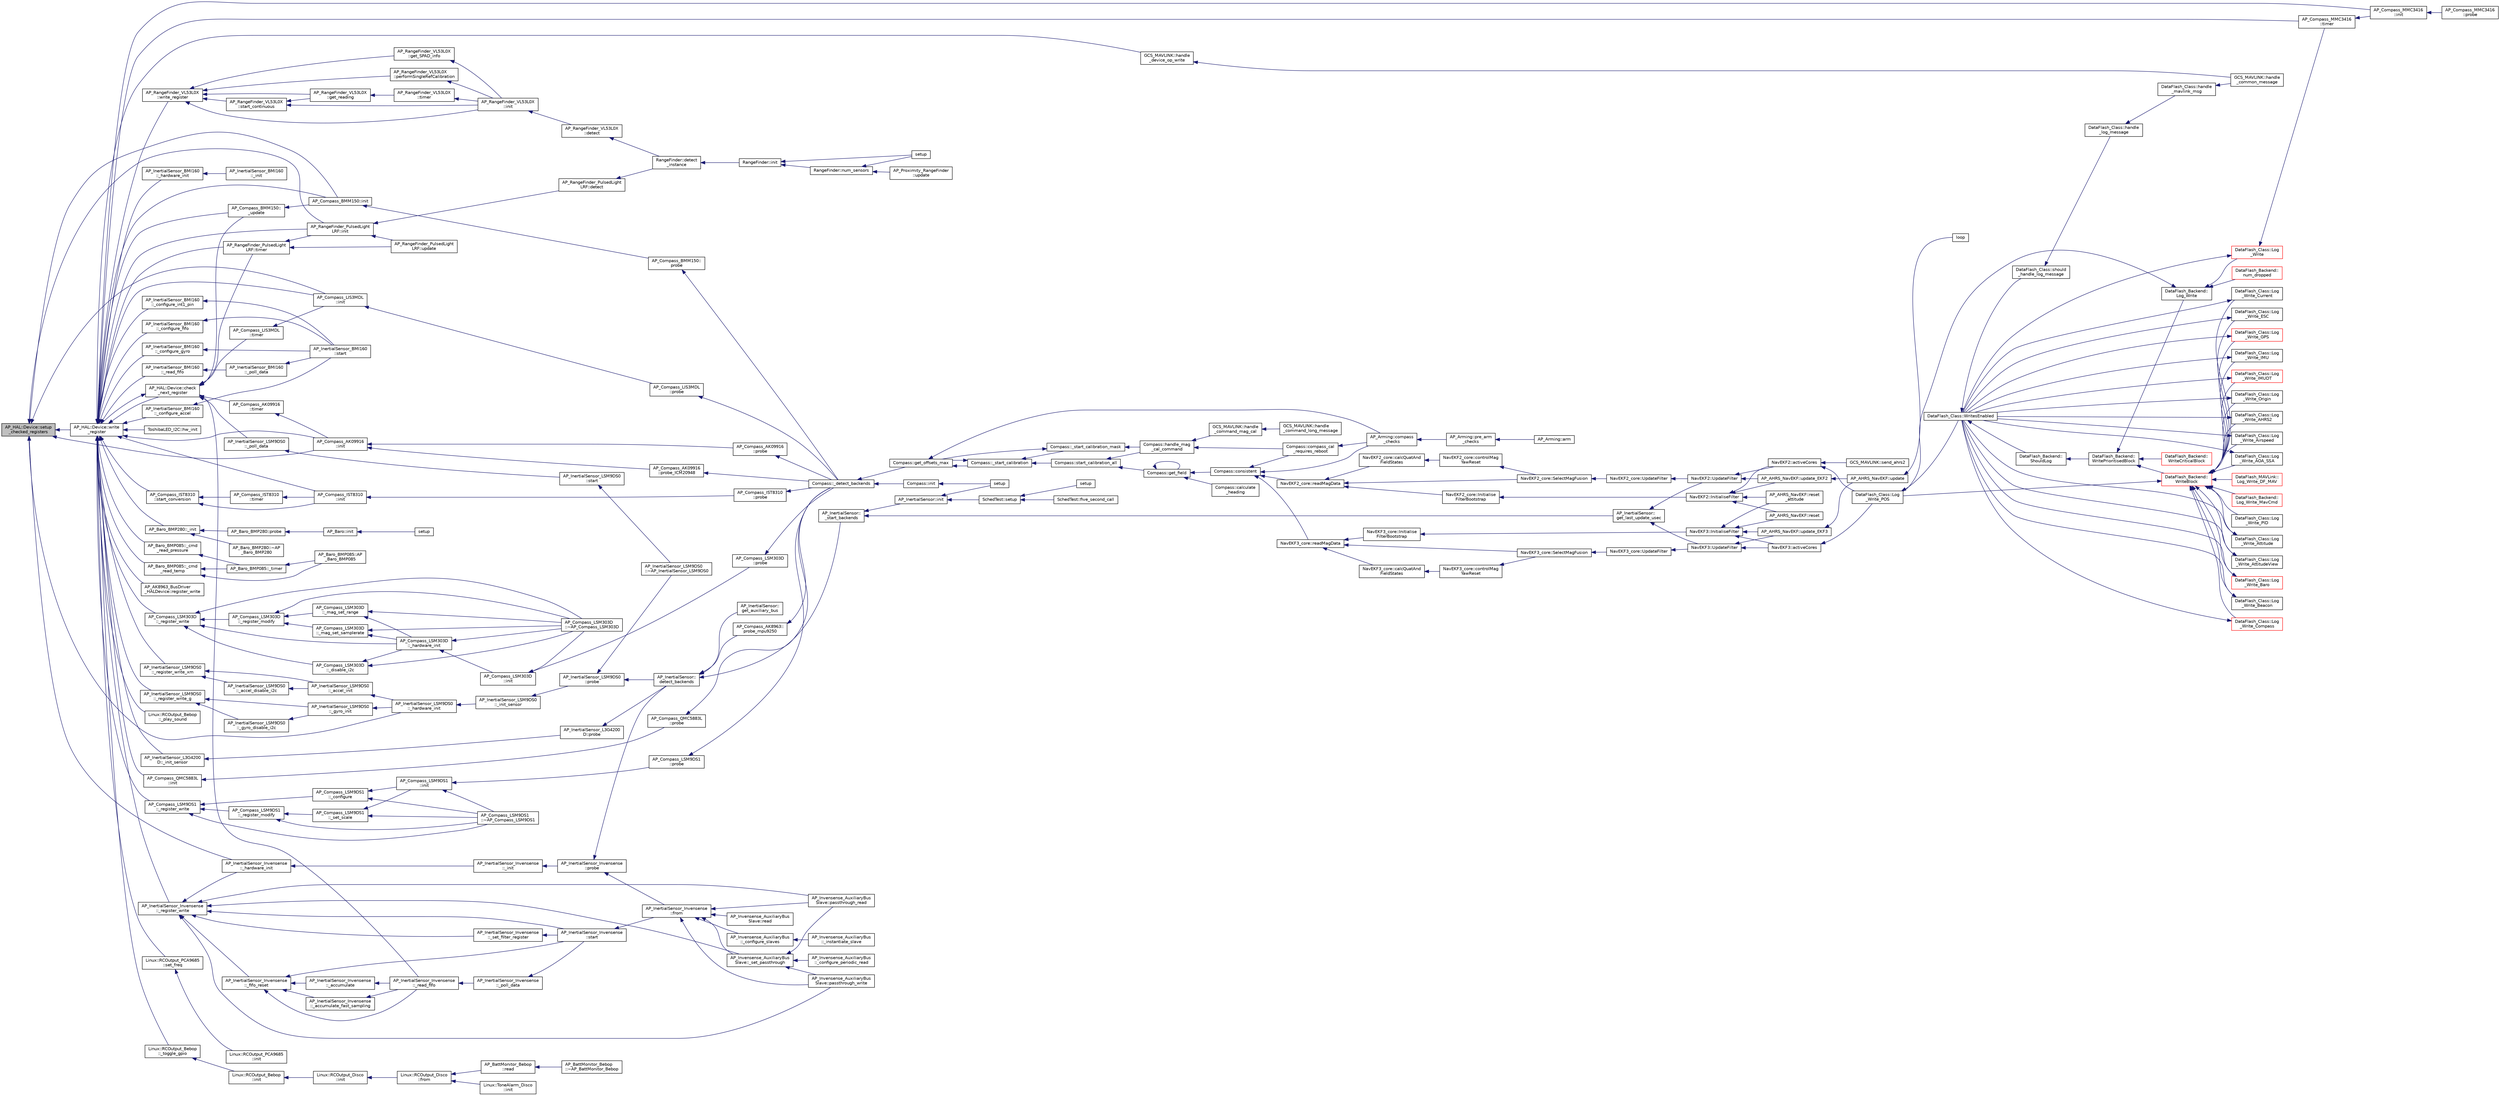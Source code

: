 digraph "AP_HAL::Device::setup_checked_registers"
{
 // INTERACTIVE_SVG=YES
  edge [fontname="Helvetica",fontsize="10",labelfontname="Helvetica",labelfontsize="10"];
  node [fontname="Helvetica",fontsize="10",shape=record];
  rankdir="LR";
  Node1 [label="AP_HAL::Device::setup\l_checked_registers",height=0.2,width=0.4,color="black", fillcolor="grey75", style="filled", fontcolor="black"];
  Node1 -> Node2 [dir="back",color="midnightblue",fontsize="10",style="solid",fontname="Helvetica"];
  Node2 [label="AP_InertialSensor_LSM9DS0\l::_hardware_init",height=0.2,width=0.4,color="black", fillcolor="white", style="filled",URL="$classAP__InertialSensor__LSM9DS0.html#acb102d8d40344dc71c8332ddbb45cb73"];
  Node2 -> Node3 [dir="back",color="midnightblue",fontsize="10",style="solid",fontname="Helvetica"];
  Node3 [label="AP_InertialSensor_LSM9DS0\l::_init_sensor",height=0.2,width=0.4,color="black", fillcolor="white", style="filled",URL="$classAP__InertialSensor__LSM9DS0.html#a62227996a40da07a9733ace45b6b0c71"];
  Node3 -> Node4 [dir="back",color="midnightblue",fontsize="10",style="solid",fontname="Helvetica"];
  Node4 [label="AP_InertialSensor_LSM9DS0\l::probe",height=0.2,width=0.4,color="black", fillcolor="white", style="filled",URL="$classAP__InertialSensor__LSM9DS0.html#a6db12d4ebd2c0ad24a75a80aca711db2"];
  Node4 -> Node5 [dir="back",color="midnightblue",fontsize="10",style="solid",fontname="Helvetica"];
  Node5 [label="AP_InertialSensor::\ldetect_backends",height=0.2,width=0.4,color="black", fillcolor="white", style="filled",URL="$classAP__InertialSensor.html#a8967734e82a4f472c6d8ddd8db656804"];
  Node5 -> Node6 [dir="back",color="midnightblue",fontsize="10",style="solid",fontname="Helvetica"];
  Node6 [label="AP_InertialSensor::\l_start_backends",height=0.2,width=0.4,color="black", fillcolor="white", style="filled",URL="$classAP__InertialSensor.html#a9949b7e301b0d7a5f3e59385d2e8d97a"];
  Node6 -> Node7 [dir="back",color="midnightblue",fontsize="10",style="solid",fontname="Helvetica"];
  Node7 [label="AP_InertialSensor::\lget_last_update_usec",height=0.2,width=0.4,color="black", fillcolor="white", style="filled",URL="$classAP__InertialSensor.html#af507f66bb346acb0057a6ca4a3df7156"];
  Node7 -> Node8 [dir="back",color="midnightblue",fontsize="10",style="solid",fontname="Helvetica"];
  Node8 [label="NavEKF3::UpdateFilter",height=0.2,width=0.4,color="black", fillcolor="white", style="filled",URL="$classNavEKF3.html#a477020fcf29376e0c2205dbf79728104"];
  Node8 -> Node9 [dir="back",color="midnightblue",fontsize="10",style="solid",fontname="Helvetica"];
  Node9 [label="NavEKF3::activeCores",height=0.2,width=0.4,color="black", fillcolor="white", style="filled",URL="$classNavEKF3.html#a3e1f50ad977a17222fcd7a6851b0f2ec"];
  Node9 -> Node10 [dir="back",color="midnightblue",fontsize="10",style="solid",fontname="Helvetica"];
  Node10 [label="DataFlash_Class::Log\l_Write_POS",height=0.2,width=0.4,color="black", fillcolor="white", style="filled",URL="$classDataFlash__Class.html#a46e58faaa53c44516433f6bb7bde4163"];
  Node10 -> Node11 [dir="back",color="midnightblue",fontsize="10",style="solid",fontname="Helvetica"];
  Node11 [label="DataFlash_Class::WritesEnabled",height=0.2,width=0.4,color="black", fillcolor="white", style="filled",URL="$classDataFlash__Class.html#a680528ccef337901407a125439e1f397"];
  Node11 -> Node12 [dir="back",color="midnightblue",fontsize="10",style="solid",fontname="Helvetica"];
  Node12 [label="DataFlash_Class::should\l_handle_log_message",height=0.2,width=0.4,color="black", fillcolor="white", style="filled",URL="$classDataFlash__Class.html#a1f5e7a1ba369422c7df05cd384019b0e"];
  Node12 -> Node13 [dir="back",color="midnightblue",fontsize="10",style="solid",fontname="Helvetica"];
  Node13 [label="DataFlash_Class::handle\l_log_message",height=0.2,width=0.4,color="black", fillcolor="white", style="filled",URL="$classDataFlash__Class.html#a54a0f06df82820b62ec798a212821d25"];
  Node13 -> Node14 [dir="back",color="midnightblue",fontsize="10",style="solid",fontname="Helvetica"];
  Node14 [label="DataFlash_Class::handle\l_mavlink_msg",height=0.2,width=0.4,color="black", fillcolor="white", style="filled",URL="$classDataFlash__Class.html#a06ce95acf59edd4dd3b8aa7246913e7a"];
  Node14 -> Node15 [dir="back",color="midnightblue",fontsize="10",style="solid",fontname="Helvetica"];
  Node15 [label="GCS_MAVLINK::handle\l_common_message",height=0.2,width=0.4,color="black", fillcolor="white", style="filled",URL="$structGCS__MAVLINK.html#a13da94a2548ade6552a5250eb3251e89"];
  Node11 -> Node16 [dir="back",color="midnightblue",fontsize="10",style="solid",fontname="Helvetica"];
  Node16 [label="DataFlash_Backend::\lShouldLog",height=0.2,width=0.4,color="black", fillcolor="white", style="filled",URL="$classDataFlash__Backend.html#ae29c274eff677e46bb9e404656194789"];
  Node16 -> Node17 [dir="back",color="midnightblue",fontsize="10",style="solid",fontname="Helvetica"];
  Node17 [label="DataFlash_Backend::\lWritePrioritisedBlock",height=0.2,width=0.4,color="black", fillcolor="white", style="filled",URL="$classDataFlash__Backend.html#a70bd07e118265442caab0d742cb06abc"];
  Node17 -> Node18 [dir="back",color="midnightblue",fontsize="10",style="solid",fontname="Helvetica"];
  Node18 [label="DataFlash_Backend::\lLog_Write",height=0.2,width=0.4,color="black", fillcolor="white", style="filled",URL="$classDataFlash__Backend.html#a701111d46c96bfab23971267f325ddd3"];
  Node18 -> Node19 [dir="back",color="midnightblue",fontsize="10",style="solid",fontname="Helvetica"];
  Node19 [label="DataFlash_Class::Log\l_Write",height=0.2,width=0.4,color="red", fillcolor="white", style="filled",URL="$classDataFlash__Class.html#a379c836ed19feeac263fcd994b60226b"];
  Node19 -> Node20 [dir="back",color="midnightblue",fontsize="10",style="solid",fontname="Helvetica"];
  Node20 [label="AP_Compass_MMC3416\l::timer",height=0.2,width=0.4,color="black", fillcolor="white", style="filled",URL="$classAP__Compass__MMC3416.html#a8b5b61173af45f3892c51bbeda783190"];
  Node20 -> Node21 [dir="back",color="midnightblue",fontsize="10",style="solid",fontname="Helvetica"];
  Node21 [label="AP_Compass_MMC3416\l::init",height=0.2,width=0.4,color="black", fillcolor="white", style="filled",URL="$classAP__Compass__MMC3416.html#af9749d12b13a50641e4c2b7b8b702ac2"];
  Node21 -> Node22 [dir="back",color="midnightblue",fontsize="10",style="solid",fontname="Helvetica"];
  Node22 [label="AP_Compass_MMC3416\l::probe",height=0.2,width=0.4,color="black", fillcolor="white", style="filled",URL="$classAP__Compass__MMC3416.html#a45317bd66ff02b0b69e17221ff572261"];
  Node19 -> Node11 [dir="back",color="midnightblue",fontsize="10",style="solid",fontname="Helvetica"];
  Node18 -> Node10 [dir="back",color="midnightblue",fontsize="10",style="solid",fontname="Helvetica"];
  Node18 -> Node23 [dir="back",color="midnightblue",fontsize="10",style="solid",fontname="Helvetica"];
  Node23 [label="DataFlash_Backend::\lnum_dropped",height=0.2,width=0.4,color="red", fillcolor="white", style="filled",URL="$classDataFlash__Backend.html#a944c1f573e2cd12e7ff491d48898d446"];
  Node17 -> Node24 [dir="back",color="midnightblue",fontsize="10",style="solid",fontname="Helvetica"];
  Node24 [label="DataFlash_Backend::\lWriteBlock",height=0.2,width=0.4,color="red", fillcolor="white", style="filled",URL="$classDataFlash__Backend.html#aed94b3ad1fd7333ddd7c2e20c3433d52"];
  Node24 -> Node25 [dir="back",color="midnightblue",fontsize="10",style="solid",fontname="Helvetica"];
  Node25 [label="DataFlash_Class::Log\l_Write_AHRS2",height=0.2,width=0.4,color="black", fillcolor="white", style="filled",URL="$classDataFlash__Class.html#ad81bca014959c6b0a6714ea0d83c409f"];
  Node25 -> Node11 [dir="back",color="midnightblue",fontsize="10",style="solid",fontname="Helvetica"];
  Node24 -> Node26 [dir="back",color="midnightblue",fontsize="10",style="solid",fontname="Helvetica"];
  Node26 [label="DataFlash_Class::Log\l_Write_Airspeed",height=0.2,width=0.4,color="black", fillcolor="white", style="filled",URL="$classDataFlash__Class.html#a6a38481f36ae833e7093c41a0e72be31"];
  Node26 -> Node11 [dir="back",color="midnightblue",fontsize="10",style="solid",fontname="Helvetica"];
  Node24 -> Node27 [dir="back",color="midnightblue",fontsize="10",style="solid",fontname="Helvetica"];
  Node27 [label="DataFlash_Class::Log\l_Write_AOA_SSA",height=0.2,width=0.4,color="black", fillcolor="white", style="filled",URL="$classDataFlash__Class.html#a07c6e6dc1aeb58b8f3255a63e0d5a430"];
  Node27 -> Node11 [dir="back",color="midnightblue",fontsize="10",style="solid",fontname="Helvetica"];
  Node24 -> Node28 [dir="back",color="midnightblue",fontsize="10",style="solid",fontname="Helvetica"];
  Node28 [label="DataFlash_Class::Log\l_Write_Attitude",height=0.2,width=0.4,color="black", fillcolor="white", style="filled",URL="$classDataFlash__Class.html#a100c0458780b38dd0ccc4a7381827b3c"];
  Node28 -> Node11 [dir="back",color="midnightblue",fontsize="10",style="solid",fontname="Helvetica"];
  Node24 -> Node29 [dir="back",color="midnightblue",fontsize="10",style="solid",fontname="Helvetica"];
  Node29 [label="DataFlash_Class::Log\l_Write_AttitudeView",height=0.2,width=0.4,color="black", fillcolor="white", style="filled",URL="$classDataFlash__Class.html#abf48a5cb3c39a255385d3853beb1b5d7"];
  Node29 -> Node11 [dir="back",color="midnightblue",fontsize="10",style="solid",fontname="Helvetica"];
  Node24 -> Node30 [dir="back",color="midnightblue",fontsize="10",style="solid",fontname="Helvetica"];
  Node30 [label="DataFlash_Class::Log\l_Write_Baro",height=0.2,width=0.4,color="red", fillcolor="white", style="filled",URL="$classDataFlash__Class.html#a4a12c2f2025e0a63d6ec85602857d0cb"];
  Node30 -> Node11 [dir="back",color="midnightblue",fontsize="10",style="solid",fontname="Helvetica"];
  Node24 -> Node31 [dir="back",color="midnightblue",fontsize="10",style="solid",fontname="Helvetica"];
  Node31 [label="DataFlash_Class::Log\l_Write_Beacon",height=0.2,width=0.4,color="black", fillcolor="white", style="filled",URL="$classDataFlash__Class.html#abe412cc7c41a691691c24ec560586c45"];
  Node31 -> Node11 [dir="back",color="midnightblue",fontsize="10",style="solid",fontname="Helvetica"];
  Node24 -> Node32 [dir="back",color="midnightblue",fontsize="10",style="solid",fontname="Helvetica"];
  Node32 [label="DataFlash_Class::Log\l_Write_Compass",height=0.2,width=0.4,color="red", fillcolor="white", style="filled",URL="$classDataFlash__Class.html#a5189adf1c5da47c2149ca1d7baa745d8"];
  Node32 -> Node11 [dir="back",color="midnightblue",fontsize="10",style="solid",fontname="Helvetica"];
  Node24 -> Node33 [dir="back",color="midnightblue",fontsize="10",style="solid",fontname="Helvetica"];
  Node33 [label="DataFlash_Class::Log\l_Write_Current",height=0.2,width=0.4,color="black", fillcolor="white", style="filled",URL="$classDataFlash__Class.html#a6bc40fe7e7fd0b068700d5b89d85a920"];
  Node33 -> Node11 [dir="back",color="midnightblue",fontsize="10",style="solid",fontname="Helvetica"];
  Node24 -> Node34 [dir="back",color="midnightblue",fontsize="10",style="solid",fontname="Helvetica"];
  Node34 [label="DataFlash_MAVLink::\lLog_Write_DF_MAV",height=0.2,width=0.4,color="red", fillcolor="white", style="filled",URL="$classDataFlash__MAVLink.html#a4e95e48809d7011702476e879415d96c"];
  Node24 -> Node35 [dir="back",color="midnightblue",fontsize="10",style="solid",fontname="Helvetica"];
  Node35 [label="DataFlash_Class::Log\l_Write_ESC",height=0.2,width=0.4,color="black", fillcolor="white", style="filled",URL="$classDataFlash__Class.html#a90a22bd1a0d9fff2bde1efdf0d0c9575"];
  Node35 -> Node11 [dir="back",color="midnightblue",fontsize="10",style="solid",fontname="Helvetica"];
  Node24 -> Node36 [dir="back",color="midnightblue",fontsize="10",style="solid",fontname="Helvetica"];
  Node36 [label="DataFlash_Class::Log\l_Write_GPS",height=0.2,width=0.4,color="red", fillcolor="white", style="filled",URL="$classDataFlash__Class.html#a8a9087dec83092f0ea67b6741ff9f32e"];
  Node36 -> Node11 [dir="back",color="midnightblue",fontsize="10",style="solid",fontname="Helvetica"];
  Node24 -> Node37 [dir="back",color="midnightblue",fontsize="10",style="solid",fontname="Helvetica"];
  Node37 [label="DataFlash_Class::Log\l_Write_IMU",height=0.2,width=0.4,color="black", fillcolor="white", style="filled",URL="$classDataFlash__Class.html#a805d766e5347af5349e0979a2a07e452"];
  Node37 -> Node11 [dir="back",color="midnightblue",fontsize="10",style="solid",fontname="Helvetica"];
  Node24 -> Node38 [dir="back",color="midnightblue",fontsize="10",style="solid",fontname="Helvetica"];
  Node38 [label="DataFlash_Class::Log\l_Write_IMUDT",height=0.2,width=0.4,color="red", fillcolor="white", style="filled",URL="$classDataFlash__Class.html#a5835f10f0f4c71618a3793d582b3a52a"];
  Node38 -> Node11 [dir="back",color="midnightblue",fontsize="10",style="solid",fontname="Helvetica"];
  Node24 -> Node39 [dir="back",color="midnightblue",fontsize="10",style="solid",fontname="Helvetica"];
  Node39 [label="DataFlash_Backend::\lLog_Write_MavCmd",height=0.2,width=0.4,color="red", fillcolor="white", style="filled",URL="$classDataFlash__Backend.html#af0dcded34eb71f36ee8f910424be2061"];
  Node24 -> Node40 [dir="back",color="midnightblue",fontsize="10",style="solid",fontname="Helvetica"];
  Node40 [label="DataFlash_Class::Log\l_Write_Origin",height=0.2,width=0.4,color="black", fillcolor="white", style="filled",URL="$classDataFlash__Class.html#a7c9ea84e9cbfd62bac7f1fac7cafa562"];
  Node40 -> Node11 [dir="back",color="midnightblue",fontsize="10",style="solid",fontname="Helvetica"];
  Node24 -> Node41 [dir="back",color="midnightblue",fontsize="10",style="solid",fontname="Helvetica"];
  Node41 [label="DataFlash_Class::Log\l_Write_PID",height=0.2,width=0.4,color="black", fillcolor="white", style="filled",URL="$classDataFlash__Class.html#a92d70f9aa906b4a2ad56f88cf04630ce"];
  Node24 -> Node10 [dir="back",color="midnightblue",fontsize="10",style="solid",fontname="Helvetica"];
  Node17 -> Node42 [dir="back",color="midnightblue",fontsize="10",style="solid",fontname="Helvetica"];
  Node42 [label="DataFlash_Backend::\lWriteCriticalBlock",height=0.2,width=0.4,color="red", fillcolor="white", style="filled",URL="$classDataFlash__Backend.html#a5be0a9e566b2b525659756204c3353b7"];
  Node8 -> Node43 [dir="back",color="midnightblue",fontsize="10",style="solid",fontname="Helvetica"];
  Node43 [label="AP_AHRS_NavEKF::update_EKF3",height=0.2,width=0.4,color="black", fillcolor="white", style="filled",URL="$classAP__AHRS__NavEKF.html#a324160404f12959e955554f5aed26459"];
  Node43 -> Node44 [dir="back",color="midnightblue",fontsize="10",style="solid",fontname="Helvetica"];
  Node44 [label="AP_AHRS_NavEKF::update",height=0.2,width=0.4,color="black", fillcolor="white", style="filled",URL="$classAP__AHRS__NavEKF.html#ac8111979c5dc37a55b2c50818534ea52"];
  Node44 -> Node45 [dir="back",color="midnightblue",fontsize="10",style="solid",fontname="Helvetica"];
  Node45 [label="loop",height=0.2,width=0.4,color="black", fillcolor="white", style="filled",URL="$AHRS__Test_8cpp.html#afe461d27b9c48d5921c00d521181f12f"];
  Node7 -> Node46 [dir="back",color="midnightblue",fontsize="10",style="solid",fontname="Helvetica"];
  Node46 [label="NavEKF2::UpdateFilter",height=0.2,width=0.4,color="black", fillcolor="white", style="filled",URL="$classNavEKF2.html#a72815b1bbd9d7ceb0ff7ae52d14516df"];
  Node46 -> Node47 [dir="back",color="midnightblue",fontsize="10",style="solid",fontname="Helvetica"];
  Node47 [label="NavEKF2::activeCores",height=0.2,width=0.4,color="black", fillcolor="white", style="filled",URL="$classNavEKF2.html#ab18af2714c15fcf190493c01e2a28c73"];
  Node47 -> Node10 [dir="back",color="midnightblue",fontsize="10",style="solid",fontname="Helvetica"];
  Node47 -> Node48 [dir="back",color="midnightblue",fontsize="10",style="solid",fontname="Helvetica"];
  Node48 [label="GCS_MAVLINK::send_ahrs2",height=0.2,width=0.4,color="black", fillcolor="white", style="filled",URL="$structGCS__MAVLINK.html#a558ba3447048b78cb9dde460053e2741"];
  Node46 -> Node49 [dir="back",color="midnightblue",fontsize="10",style="solid",fontname="Helvetica"];
  Node49 [label="AP_AHRS_NavEKF::update_EKF2",height=0.2,width=0.4,color="black", fillcolor="white", style="filled",URL="$classAP__AHRS__NavEKF.html#a0187c6d3d4348b002a204c05d3e94b07"];
  Node49 -> Node44 [dir="back",color="midnightblue",fontsize="10",style="solid",fontname="Helvetica"];
  Node6 -> Node50 [dir="back",color="midnightblue",fontsize="10",style="solid",fontname="Helvetica"];
  Node50 [label="AP_InertialSensor::init",height=0.2,width=0.4,color="black", fillcolor="white", style="filled",URL="$classAP__InertialSensor.html#a741065b13832b5e4c90bbae17519c0ad"];
  Node50 -> Node51 [dir="back",color="midnightblue",fontsize="10",style="solid",fontname="Helvetica"];
  Node51 [label="setup",height=0.2,width=0.4,color="black", fillcolor="white", style="filled",URL="$AHRS__Test_8cpp.html#a4fc01d736fe50cf5b977f755b675f11d"];
  Node50 -> Node52 [dir="back",color="midnightblue",fontsize="10",style="solid",fontname="Helvetica"];
  Node52 [label="SchedTest::setup",height=0.2,width=0.4,color="black", fillcolor="white", style="filled",URL="$classSchedTest.html#ae9afb73f76391e34d47286a516fe5292"];
  Node52 -> Node53 [dir="back",color="midnightblue",fontsize="10",style="solid",fontname="Helvetica"];
  Node53 [label="SchedTest::five_second_call",height=0.2,width=0.4,color="black", fillcolor="white", style="filled",URL="$classSchedTest.html#ab41681c4e9b1eda12cc3f85ed89e82cf"];
  Node52 -> Node54 [dir="back",color="midnightblue",fontsize="10",style="solid",fontname="Helvetica"];
  Node54 [label="setup",height=0.2,width=0.4,color="black", fillcolor="white", style="filled",URL="$Scheduler__test_8cpp.html#a7dfd9b79bc5a37d7df40207afbc5431f"];
  Node5 -> Node55 [dir="back",color="midnightblue",fontsize="10",style="solid",fontname="Helvetica"];
  Node55 [label="AP_InertialSensor::\lget_auxiliary_bus",height=0.2,width=0.4,color="black", fillcolor="white", style="filled",URL="$classAP__InertialSensor.html#ad649def5689aecaebca16cf910d77fd8"];
  Node5 -> Node56 [dir="back",color="midnightblue",fontsize="10",style="solid",fontname="Helvetica"];
  Node56 [label="AP_Compass_AK8963::\lprobe_mpu9250",height=0.2,width=0.4,color="black", fillcolor="white", style="filled",URL="$classAP__Compass__AK8963.html#ade5c3fa84cb0026597de2641ea373274"];
  Node56 -> Node57 [dir="back",color="midnightblue",fontsize="10",style="solid",fontname="Helvetica"];
  Node57 [label="Compass::_detect_backends",height=0.2,width=0.4,color="black", fillcolor="white", style="filled",URL="$classCompass.html#a1c48170d8c8966b22fb150b1634443ec"];
  Node57 -> Node58 [dir="back",color="midnightblue",fontsize="10",style="solid",fontname="Helvetica"];
  Node58 [label="Compass::get_offsets_max",height=0.2,width=0.4,color="black", fillcolor="white", style="filled",URL="$classCompass.html#aff3220e1a557a75480e4c2dbbde72973"];
  Node58 -> Node59 [dir="back",color="midnightblue",fontsize="10",style="solid",fontname="Helvetica"];
  Node59 [label="Compass::_start_calibration",height=0.2,width=0.4,color="black", fillcolor="white", style="filled",URL="$classCompass.html#a702eb9d33ff1f5ada05b67f9b2219f9a"];
  Node59 -> Node60 [dir="back",color="midnightblue",fontsize="10",style="solid",fontname="Helvetica"];
  Node60 [label="Compass::_start_calibration_mask",height=0.2,width=0.4,color="black", fillcolor="white", style="filled",URL="$classCompass.html#afdd4d0c78f52388a68dfc07deeec11a6"];
  Node60 -> Node58 [dir="back",color="midnightblue",fontsize="10",style="solid",fontname="Helvetica"];
  Node60 -> Node61 [dir="back",color="midnightblue",fontsize="10",style="solid",fontname="Helvetica"];
  Node61 [label="Compass::handle_mag\l_cal_command",height=0.2,width=0.4,color="black", fillcolor="white", style="filled",URL="$classCompass.html#ab4993a08b27d38ebb96276dc40c5f5fb"];
  Node61 -> Node62 [dir="back",color="midnightblue",fontsize="10",style="solid",fontname="Helvetica"];
  Node62 [label="Compass::compass_cal\l_requires_reboot",height=0.2,width=0.4,color="black", fillcolor="white", style="filled",URL="$classCompass.html#a71d8ad1cb96263dfe4c0f712f14fac97"];
  Node62 -> Node63 [dir="back",color="midnightblue",fontsize="10",style="solid",fontname="Helvetica"];
  Node63 [label="AP_Arming::compass\l_checks",height=0.2,width=0.4,color="black", fillcolor="white", style="filled",URL="$classAP__Arming.html#a24332b3f5e2e233914bce12e69ae9564"];
  Node63 -> Node64 [dir="back",color="midnightblue",fontsize="10",style="solid",fontname="Helvetica"];
  Node64 [label="AP_Arming::pre_arm\l_checks",height=0.2,width=0.4,color="black", fillcolor="white", style="filled",URL="$classAP__Arming.html#a73c03baf7f22b7124a2ac9e9286a850a"];
  Node64 -> Node65 [dir="back",color="midnightblue",fontsize="10",style="solid",fontname="Helvetica"];
  Node65 [label="AP_Arming::arm",height=0.2,width=0.4,color="black", fillcolor="white", style="filled",URL="$classAP__Arming.html#a47b859d9929a736df2f08a1cad03efcb"];
  Node61 -> Node66 [dir="back",color="midnightblue",fontsize="10",style="solid",fontname="Helvetica"];
  Node66 [label="GCS_MAVLINK::handle\l_command_mag_cal",height=0.2,width=0.4,color="black", fillcolor="white", style="filled",URL="$structGCS__MAVLINK.html#acc3f14c49157522bc5c00c3fe1c1b553"];
  Node66 -> Node67 [dir="back",color="midnightblue",fontsize="10",style="solid",fontname="Helvetica"];
  Node67 [label="GCS_MAVLINK::handle\l_command_long_message",height=0.2,width=0.4,color="black", fillcolor="white", style="filled",URL="$structGCS__MAVLINK.html#ada9816ba563e134b421cb5bcc7b21ed6"];
  Node59 -> Node58 [dir="back",color="midnightblue",fontsize="10",style="solid",fontname="Helvetica"];
  Node59 -> Node68 [dir="back",color="midnightblue",fontsize="10",style="solid",fontname="Helvetica"];
  Node68 [label="Compass::start_calibration_all",height=0.2,width=0.4,color="black", fillcolor="white", style="filled",URL="$classCompass.html#a785cd621a6ecd49077881299ff1edba7"];
  Node68 -> Node69 [dir="back",color="midnightblue",fontsize="10",style="solid",fontname="Helvetica"];
  Node69 [label="Compass::get_field",height=0.2,width=0.4,color="black", fillcolor="white", style="filled",URL="$classCompass.html#a22ce936207eeda5d3fa55237271cef3e"];
  Node69 -> Node70 [dir="back",color="midnightblue",fontsize="10",style="solid",fontname="Helvetica"];
  Node70 [label="Compass::calculate\l_heading",height=0.2,width=0.4,color="black", fillcolor="white", style="filled",URL="$classCompass.html#a518ff958770a39bc265f93d22e071212"];
  Node69 -> Node71 [dir="back",color="midnightblue",fontsize="10",style="solid",fontname="Helvetica"];
  Node71 [label="Compass::consistent",height=0.2,width=0.4,color="black", fillcolor="white", style="filled",URL="$classCompass.html#a59f46d32a935d4faecc4a28d262c4388"];
  Node71 -> Node62 [dir="back",color="midnightblue",fontsize="10",style="solid",fontname="Helvetica"];
  Node71 -> Node63 [dir="back",color="midnightblue",fontsize="10",style="solid",fontname="Helvetica"];
  Node71 -> Node72 [dir="back",color="midnightblue",fontsize="10",style="solid",fontname="Helvetica"];
  Node72 [label="NavEKF2_core::readMagData",height=0.2,width=0.4,color="black", fillcolor="white", style="filled",URL="$classNavEKF2__core.html#abf6ac301297f486d9690d97c7a19dad8"];
  Node72 -> Node73 [dir="back",color="midnightblue",fontsize="10",style="solid",fontname="Helvetica"];
  Node73 [label="NavEKF2_core::calcQuatAnd\lFieldStates",height=0.2,width=0.4,color="black", fillcolor="white", style="filled",URL="$classNavEKF2__core.html#af6d172634e15ba1643bf4c53c390f5e2"];
  Node73 -> Node74 [dir="back",color="midnightblue",fontsize="10",style="solid",fontname="Helvetica"];
  Node74 [label="NavEKF2_core::controlMag\lYawReset",height=0.2,width=0.4,color="black", fillcolor="white", style="filled",URL="$classNavEKF2__core.html#a3989e564224adfa26b0e32a5a03aca10"];
  Node74 -> Node75 [dir="back",color="midnightblue",fontsize="10",style="solid",fontname="Helvetica"];
  Node75 [label="NavEKF2_core::SelectMagFusion",height=0.2,width=0.4,color="black", fillcolor="white", style="filled",URL="$classNavEKF2__core.html#aa0f6cd840e93e0233f056c88ce45ef85"];
  Node75 -> Node76 [dir="back",color="midnightblue",fontsize="10",style="solid",fontname="Helvetica"];
  Node76 [label="NavEKF2_core::UpdateFilter",height=0.2,width=0.4,color="black", fillcolor="white", style="filled",URL="$classNavEKF2__core.html#a5f5c815cbd5ebba30d731f89f87726c3"];
  Node76 -> Node46 [dir="back",color="midnightblue",fontsize="10",style="solid",fontname="Helvetica"];
  Node72 -> Node77 [dir="back",color="midnightblue",fontsize="10",style="solid",fontname="Helvetica"];
  Node77 [label="NavEKF2_core::Initialise\lFilterBootstrap",height=0.2,width=0.4,color="black", fillcolor="white", style="filled",URL="$classNavEKF2__core.html#a4a06ae47c3edebdecd2b179a0567f00b"];
  Node77 -> Node78 [dir="back",color="midnightblue",fontsize="10",style="solid",fontname="Helvetica"];
  Node78 [label="NavEKF2::InitialiseFilter",height=0.2,width=0.4,color="black", fillcolor="white", style="filled",URL="$classNavEKF2.html#a9c447b8d84abf2dfc845ddbbbad46a2b"];
  Node78 -> Node47 [dir="back",color="midnightblue",fontsize="10",style="solid",fontname="Helvetica"];
  Node78 -> Node79 [dir="back",color="midnightblue",fontsize="10",style="solid",fontname="Helvetica"];
  Node79 [label="AP_AHRS_NavEKF::reset",height=0.2,width=0.4,color="black", fillcolor="white", style="filled",URL="$classAP__AHRS__NavEKF.html#a532ff0df024a4537e5a108c42ba405a7"];
  Node78 -> Node80 [dir="back",color="midnightblue",fontsize="10",style="solid",fontname="Helvetica"];
  Node80 [label="AP_AHRS_NavEKF::reset\l_attitude",height=0.2,width=0.4,color="black", fillcolor="white", style="filled",URL="$classAP__AHRS__NavEKF.html#a9bd3c7f1793a48cd0d736b19fbfaf19a"];
  Node78 -> Node49 [dir="back",color="midnightblue",fontsize="10",style="solid",fontname="Helvetica"];
  Node72 -> Node75 [dir="back",color="midnightblue",fontsize="10",style="solid",fontname="Helvetica"];
  Node71 -> Node81 [dir="back",color="midnightblue",fontsize="10",style="solid",fontname="Helvetica"];
  Node81 [label="NavEKF3_core::readMagData",height=0.2,width=0.4,color="black", fillcolor="white", style="filled",URL="$classNavEKF3__core.html#a39fe9f76e9c368cba51e9af9b2367513"];
  Node81 -> Node82 [dir="back",color="midnightblue",fontsize="10",style="solid",fontname="Helvetica"];
  Node82 [label="NavEKF3_core::calcQuatAnd\lFieldStates",height=0.2,width=0.4,color="black", fillcolor="white", style="filled",URL="$classNavEKF3__core.html#a93a3f4411a8dc4df4819e13856d037d5"];
  Node82 -> Node83 [dir="back",color="midnightblue",fontsize="10",style="solid",fontname="Helvetica"];
  Node83 [label="NavEKF3_core::controlMag\lYawReset",height=0.2,width=0.4,color="black", fillcolor="white", style="filled",URL="$classNavEKF3__core.html#ae050fc8e6c45d5134f8cba8dabc719e8"];
  Node83 -> Node84 [dir="back",color="midnightblue",fontsize="10",style="solid",fontname="Helvetica"];
  Node84 [label="NavEKF3_core::SelectMagFusion",height=0.2,width=0.4,color="black", fillcolor="white", style="filled",URL="$classNavEKF3__core.html#a800d407d377e6532d563c68cc3c731d8"];
  Node84 -> Node85 [dir="back",color="midnightblue",fontsize="10",style="solid",fontname="Helvetica"];
  Node85 [label="NavEKF3_core::UpdateFilter",height=0.2,width=0.4,color="black", fillcolor="white", style="filled",URL="$classNavEKF3__core.html#a2a7fae9e0bf2ce6fc2f9b3918dc168d3"];
  Node85 -> Node8 [dir="back",color="midnightblue",fontsize="10",style="solid",fontname="Helvetica"];
  Node81 -> Node86 [dir="back",color="midnightblue",fontsize="10",style="solid",fontname="Helvetica"];
  Node86 [label="NavEKF3_core::Initialise\lFilterBootstrap",height=0.2,width=0.4,color="black", fillcolor="white", style="filled",URL="$classNavEKF3__core.html#aae18ada44b1b7be0d45af03391ef961a"];
  Node86 -> Node87 [dir="back",color="midnightblue",fontsize="10",style="solid",fontname="Helvetica"];
  Node87 [label="NavEKF3::InitialiseFilter",height=0.2,width=0.4,color="black", fillcolor="white", style="filled",URL="$classNavEKF3.html#a07f064fa513fbb6e7188141904f3b5b5"];
  Node87 -> Node9 [dir="back",color="midnightblue",fontsize="10",style="solid",fontname="Helvetica"];
  Node87 -> Node79 [dir="back",color="midnightblue",fontsize="10",style="solid",fontname="Helvetica"];
  Node87 -> Node80 [dir="back",color="midnightblue",fontsize="10",style="solid",fontname="Helvetica"];
  Node87 -> Node43 [dir="back",color="midnightblue",fontsize="10",style="solid",fontname="Helvetica"];
  Node81 -> Node84 [dir="back",color="midnightblue",fontsize="10",style="solid",fontname="Helvetica"];
  Node69 -> Node69 [dir="back",color="midnightblue",fontsize="10",style="solid",fontname="Helvetica"];
  Node68 -> Node61 [dir="back",color="midnightblue",fontsize="10",style="solid",fontname="Helvetica"];
  Node58 -> Node63 [dir="back",color="midnightblue",fontsize="10",style="solid",fontname="Helvetica"];
  Node57 -> Node88 [dir="back",color="midnightblue",fontsize="10",style="solid",fontname="Helvetica"];
  Node88 [label="Compass::init",height=0.2,width=0.4,color="black", fillcolor="white", style="filled",URL="$classCompass.html#a190aefc281aba88c7b16e4fc58035c5e"];
  Node88 -> Node51 [dir="back",color="midnightblue",fontsize="10",style="solid",fontname="Helvetica"];
  Node4 -> Node89 [dir="back",color="midnightblue",fontsize="10",style="solid",fontname="Helvetica"];
  Node89 [label="AP_InertialSensor_LSM9DS0\l::~AP_InertialSensor_LSM9DS0",height=0.2,width=0.4,color="black", fillcolor="white", style="filled",URL="$classAP__InertialSensor__LSM9DS0.html#adb7e6b545d6d86adc761ef83bcee62e4"];
  Node1 -> Node90 [dir="back",color="midnightblue",fontsize="10",style="solid",fontname="Helvetica"];
  Node90 [label="AP_InertialSensor_Invensense\l::_hardware_init",height=0.2,width=0.4,color="black", fillcolor="white", style="filled",URL="$classAP__InertialSensor__Invensense.html#a21cdfb1a680c3a9ef39a8b0de574551d"];
  Node90 -> Node91 [dir="back",color="midnightblue",fontsize="10",style="solid",fontname="Helvetica"];
  Node91 [label="AP_InertialSensor_Invensense\l::_init",height=0.2,width=0.4,color="black", fillcolor="white", style="filled",URL="$classAP__InertialSensor__Invensense.html#aa1f73d88f390dc33a024e74d418fcdbb"];
  Node91 -> Node92 [dir="back",color="midnightblue",fontsize="10",style="solid",fontname="Helvetica"];
  Node92 [label="AP_InertialSensor_Invensense\l::probe",height=0.2,width=0.4,color="black", fillcolor="white", style="filled",URL="$classAP__InertialSensor__Invensense.html#a8097ce7e76464929d323cfc339ed4ac4"];
  Node92 -> Node5 [dir="back",color="midnightblue",fontsize="10",style="solid",fontname="Helvetica"];
  Node92 -> Node93 [dir="back",color="midnightblue",fontsize="10",style="solid",fontname="Helvetica"];
  Node93 [label="AP_InertialSensor_Invensense\l::from",height=0.2,width=0.4,color="black", fillcolor="white", style="filled",URL="$classAP__InertialSensor__Invensense.html#a06dbf9b0eab84d31dbba20ed8acd5d3e"];
  Node93 -> Node94 [dir="back",color="midnightblue",fontsize="10",style="solid",fontname="Helvetica"];
  Node94 [label="AP_Invensense_AuxiliaryBus\l::_configure_slaves",height=0.2,width=0.4,color="black", fillcolor="white", style="filled",URL="$classAP__Invensense__AuxiliaryBus.html#a99a1e2d327b6f013cb993f46337e9021"];
  Node94 -> Node95 [dir="back",color="midnightblue",fontsize="10",style="solid",fontname="Helvetica"];
  Node95 [label="AP_Invensense_AuxiliaryBus\l::_instantiate_slave",height=0.2,width=0.4,color="black", fillcolor="white", style="filled",URL="$classAP__Invensense__AuxiliaryBus.html#a76ed6959454aec407c23fbd1a342d50b"];
  Node93 -> Node96 [dir="back",color="midnightblue",fontsize="10",style="solid",fontname="Helvetica"];
  Node96 [label="AP_Invensense_AuxiliaryBus\lSlave::_set_passthrough",height=0.2,width=0.4,color="black", fillcolor="white", style="filled",URL="$classAP__Invensense__AuxiliaryBusSlave.html#a5f0506e4a39d15484e24ef0f155c93ed"];
  Node96 -> Node97 [dir="back",color="midnightblue",fontsize="10",style="solid",fontname="Helvetica"];
  Node97 [label="AP_Invensense_AuxiliaryBus\l::_configure_periodic_read",height=0.2,width=0.4,color="black", fillcolor="white", style="filled",URL="$classAP__Invensense__AuxiliaryBus.html#a8ad647d91a1684e5525f6e2b75ff1b5e"];
  Node96 -> Node98 [dir="back",color="midnightblue",fontsize="10",style="solid",fontname="Helvetica"];
  Node98 [label="AP_Invensense_AuxiliaryBus\lSlave::passthrough_read",height=0.2,width=0.4,color="black", fillcolor="white", style="filled",URL="$classAP__Invensense__AuxiliaryBusSlave.html#aa8037d3e32a51691ad941a0b080f59c8"];
  Node96 -> Node99 [dir="back",color="midnightblue",fontsize="10",style="solid",fontname="Helvetica"];
  Node99 [label="AP_Invensense_AuxiliaryBus\lSlave::passthrough_write",height=0.2,width=0.4,color="black", fillcolor="white", style="filled",URL="$classAP__Invensense__AuxiliaryBusSlave.html#a0c70c5ce66b3d72ed65d33144168a698"];
  Node93 -> Node98 [dir="back",color="midnightblue",fontsize="10",style="solid",fontname="Helvetica"];
  Node93 -> Node99 [dir="back",color="midnightblue",fontsize="10",style="solid",fontname="Helvetica"];
  Node93 -> Node100 [dir="back",color="midnightblue",fontsize="10",style="solid",fontname="Helvetica"];
  Node100 [label="AP_Invensense_AuxiliaryBus\lSlave::read",height=0.2,width=0.4,color="black", fillcolor="white", style="filled",URL="$classAP__Invensense__AuxiliaryBusSlave.html#a6e7224e955510a4f5c44155ca5d9d9c8"];
  Node1 -> Node101 [dir="back",color="midnightblue",fontsize="10",style="solid",fontname="Helvetica"];
  Node101 [label="AP_RangeFinder_PulsedLight\lLRF::init",height=0.2,width=0.4,color="black", fillcolor="white", style="filled",URL="$classAP__RangeFinder__PulsedLightLRF.html#a1fe58514ce7282108e5aea8800c2451d"];
  Node101 -> Node102 [dir="back",color="midnightblue",fontsize="10",style="solid",fontname="Helvetica"];
  Node102 [label="AP_RangeFinder_PulsedLight\lLRF::detect",height=0.2,width=0.4,color="black", fillcolor="white", style="filled",URL="$classAP__RangeFinder__PulsedLightLRF.html#ad87857d39b8c6d2cbc53209498b60f73"];
  Node102 -> Node103 [dir="back",color="midnightblue",fontsize="10",style="solid",fontname="Helvetica"];
  Node103 [label="RangeFinder::detect\l_instance",height=0.2,width=0.4,color="black", fillcolor="white", style="filled",URL="$classRangeFinder.html#a7f7f9dce880eb37d53df67cba39bdda9"];
  Node103 -> Node104 [dir="back",color="midnightblue",fontsize="10",style="solid",fontname="Helvetica"];
  Node104 [label="RangeFinder::init",height=0.2,width=0.4,color="black", fillcolor="white", style="filled",URL="$classRangeFinder.html#a1c2d6a488e35a856814b5d48ca3d5d9e"];
  Node104 -> Node105 [dir="back",color="midnightblue",fontsize="10",style="solid",fontname="Helvetica"];
  Node105 [label="RangeFinder::num_sensors",height=0.2,width=0.4,color="black", fillcolor="white", style="filled",URL="$classRangeFinder.html#a95856f52f03d5234d587600faedcbfaf"];
  Node105 -> Node106 [dir="back",color="midnightblue",fontsize="10",style="solid",fontname="Helvetica"];
  Node106 [label="setup",height=0.2,width=0.4,color="black", fillcolor="white", style="filled",URL="$RFIND__test_8cpp.html#a4fc01d736fe50cf5b977f755b675f11d"];
  Node105 -> Node107 [dir="back",color="midnightblue",fontsize="10",style="solid",fontname="Helvetica"];
  Node107 [label="AP_Proximity_RangeFinder\l::update",height=0.2,width=0.4,color="black", fillcolor="white", style="filled",URL="$classAP__Proximity__RangeFinder.html#a00972bd55509a984f8a71c4cfdb78445"];
  Node104 -> Node106 [dir="back",color="midnightblue",fontsize="10",style="solid",fontname="Helvetica"];
  Node101 -> Node108 [dir="back",color="midnightblue",fontsize="10",style="solid",fontname="Helvetica"];
  Node108 [label="AP_RangeFinder_PulsedLight\lLRF::update",height=0.2,width=0.4,color="black", fillcolor="white", style="filled",URL="$classAP__RangeFinder__PulsedLightLRF.html#a95733e2bb087ab50b224364be04da722"];
  Node1 -> Node109 [dir="back",color="midnightblue",fontsize="10",style="solid",fontname="Helvetica"];
  Node109 [label="AP_Compass_BMM150::init",height=0.2,width=0.4,color="black", fillcolor="white", style="filled",URL="$classAP__Compass__BMM150.html#abbf9a3c627c7226835bc4ec7a346f221"];
  Node109 -> Node110 [dir="back",color="midnightblue",fontsize="10",style="solid",fontname="Helvetica"];
  Node110 [label="AP_Compass_BMM150::\lprobe",height=0.2,width=0.4,color="black", fillcolor="white", style="filled",URL="$classAP__Compass__BMM150.html#acb87d3a695ab2b7a439939107f18fe72"];
  Node110 -> Node57 [dir="back",color="midnightblue",fontsize="10",style="solid",fontname="Helvetica"];
  Node1 -> Node111 [dir="back",color="midnightblue",fontsize="10",style="solid",fontname="Helvetica"];
  Node111 [label="AP_Compass_LIS3MDL\l::init",height=0.2,width=0.4,color="black", fillcolor="white", style="filled",URL="$classAP__Compass__LIS3MDL.html#ae0f968aaaca6d635f4e815f7e3e81487"];
  Node111 -> Node112 [dir="back",color="midnightblue",fontsize="10",style="solid",fontname="Helvetica"];
  Node112 [label="AP_Compass_LIS3MDL\l::probe",height=0.2,width=0.4,color="black", fillcolor="white", style="filled",URL="$classAP__Compass__LIS3MDL.html#a3a02819439f72777ae9e473bb842a8da"];
  Node112 -> Node57 [dir="back",color="midnightblue",fontsize="10",style="solid",fontname="Helvetica"];
  Node1 -> Node113 [dir="back",color="midnightblue",fontsize="10",style="solid",fontname="Helvetica"];
  Node113 [label="AP_Compass_AK09916\l::init",height=0.2,width=0.4,color="black", fillcolor="white", style="filled",URL="$classAP__Compass__AK09916.html#a7240a628a11bd78a3f96e1f91ea82eef"];
  Node113 -> Node114 [dir="back",color="midnightblue",fontsize="10",style="solid",fontname="Helvetica"];
  Node114 [label="AP_Compass_AK09916\l::probe",height=0.2,width=0.4,color="black", fillcolor="white", style="filled",URL="$classAP__Compass__AK09916.html#a45fd8871f89d4a69f8e7a9305f77071a"];
  Node114 -> Node57 [dir="back",color="midnightblue",fontsize="10",style="solid",fontname="Helvetica"];
  Node113 -> Node115 [dir="back",color="midnightblue",fontsize="10",style="solid",fontname="Helvetica"];
  Node115 [label="AP_Compass_AK09916\l::probe_ICM20948",height=0.2,width=0.4,color="black", fillcolor="white", style="filled",URL="$classAP__Compass__AK09916.html#ad8fa94ee3e17255690eb35e82bf41539"];
  Node115 -> Node57 [dir="back",color="midnightblue",fontsize="10",style="solid",fontname="Helvetica"];
  Node1 -> Node116 [dir="back",color="midnightblue",fontsize="10",style="solid",fontname="Helvetica"];
  Node116 [label="AP_HAL::Device::write\l_register",height=0.2,width=0.4,color="black", fillcolor="white", style="filled",URL="$classAP__HAL_1_1Device.html#a450d2427d58c09d75c8268f8b808c37b"];
  Node116 -> Node117 [dir="back",color="midnightblue",fontsize="10",style="solid",fontname="Helvetica"];
  Node117 [label="AP_Baro_BMP085::_cmd\l_read_pressure",height=0.2,width=0.4,color="black", fillcolor="white", style="filled",URL="$classAP__Baro__BMP085.html#ac1fb3b227a84ad6acac84685b94d9d04"];
  Node117 -> Node118 [dir="back",color="midnightblue",fontsize="10",style="solid",fontname="Helvetica"];
  Node118 [label="AP_Baro_BMP085::_timer",height=0.2,width=0.4,color="black", fillcolor="white", style="filled",URL="$classAP__Baro__BMP085.html#aaa475de8a84bd818e577ae7f3c1e2d29"];
  Node118 -> Node119 [dir="back",color="midnightblue",fontsize="10",style="solid",fontname="Helvetica"];
  Node119 [label="AP_Baro_BMP085::AP\l_Baro_BMP085",height=0.2,width=0.4,color="black", fillcolor="white", style="filled",URL="$classAP__Baro__BMP085.html#a45d8bb8f36d3984f3960789b412e1c66"];
  Node116 -> Node120 [dir="back",color="midnightblue",fontsize="10",style="solid",fontname="Helvetica"];
  Node120 [label="AP_Baro_BMP085::_cmd\l_read_temp",height=0.2,width=0.4,color="black", fillcolor="white", style="filled",URL="$classAP__Baro__BMP085.html#a4372090c972c219aaa33469bab02421c"];
  Node120 -> Node118 [dir="back",color="midnightblue",fontsize="10",style="solid",fontname="Helvetica"];
  Node120 -> Node119 [dir="back",color="midnightblue",fontsize="10",style="solid",fontname="Helvetica"];
  Node116 -> Node121 [dir="back",color="midnightblue",fontsize="10",style="solid",fontname="Helvetica"];
  Node121 [label="AP_Baro_BMP280::_init",height=0.2,width=0.4,color="black", fillcolor="white", style="filled",URL="$classAP__Baro__BMP280.html#acf79b0916a52ded5a545f42f24ca391d"];
  Node121 -> Node122 [dir="back",color="midnightblue",fontsize="10",style="solid",fontname="Helvetica"];
  Node122 [label="AP_Baro_BMP280::probe",height=0.2,width=0.4,color="black", fillcolor="white", style="filled",URL="$classAP__Baro__BMP280.html#af8a73b9644744972054c2ec0d6b940be"];
  Node122 -> Node123 [dir="back",color="midnightblue",fontsize="10",style="solid",fontname="Helvetica"];
  Node123 [label="AP_Baro::init",height=0.2,width=0.4,color="black", fillcolor="white", style="filled",URL="$classAP__Baro.html#a942db790233528bfbb4d9a07c3454360"];
  Node123 -> Node124 [dir="back",color="midnightblue",fontsize="10",style="solid",fontname="Helvetica"];
  Node124 [label="setup",height=0.2,width=0.4,color="black", fillcolor="white", style="filled",URL="$BARO__generic_8cpp.html#a4fc01d736fe50cf5b977f755b675f11d"];
  Node121 -> Node125 [dir="back",color="midnightblue",fontsize="10",style="solid",fontname="Helvetica"];
  Node125 [label="AP_Baro_BMP280::~AP\l_Baro_BMP280",height=0.2,width=0.4,color="black", fillcolor="white", style="filled",URL="$classAP__Baro__BMP280.html#af25f10c83b9115079ff02e1239f1ac5e"];
  Node116 -> Node113 [dir="back",color="midnightblue",fontsize="10",style="solid",fontname="Helvetica"];
  Node116 -> Node126 [dir="back",color="midnightblue",fontsize="10",style="solid",fontname="Helvetica"];
  Node126 [label="AP_AK8963_BusDriver\l_HALDevice::register_write",height=0.2,width=0.4,color="black", fillcolor="white", style="filled",URL="$classAP__AK8963__BusDriver__HALDevice.html#a5d0fdbf75b5496eddc69f273c82684fe"];
  Node116 -> Node109 [dir="back",color="midnightblue",fontsize="10",style="solid",fontname="Helvetica"];
  Node116 -> Node127 [dir="back",color="midnightblue",fontsize="10",style="solid",fontname="Helvetica"];
  Node127 [label="AP_Compass_BMM150::\l_update",height=0.2,width=0.4,color="black", fillcolor="white", style="filled",URL="$classAP__Compass__BMM150.html#a96b1e2aac46938ae46e0f1b99a87b963"];
  Node127 -> Node109 [dir="back",color="midnightblue",fontsize="10",style="solid",fontname="Helvetica"];
  Node116 -> Node128 [dir="back",color="midnightblue",fontsize="10",style="solid",fontname="Helvetica"];
  Node128 [label="AP_Compass_IST8310\l::init",height=0.2,width=0.4,color="black", fillcolor="white", style="filled",URL="$classAP__Compass__IST8310.html#a58e4620d77a0d55d8b73fdd01a5f6cca"];
  Node128 -> Node129 [dir="back",color="midnightblue",fontsize="10",style="solid",fontname="Helvetica"];
  Node129 [label="AP_Compass_IST8310\l::probe",height=0.2,width=0.4,color="black", fillcolor="white", style="filled",URL="$classAP__Compass__IST8310.html#a47a975eb1b32ebacde69f65e1fc6d653"];
  Node129 -> Node57 [dir="back",color="midnightblue",fontsize="10",style="solid",fontname="Helvetica"];
  Node116 -> Node130 [dir="back",color="midnightblue",fontsize="10",style="solid",fontname="Helvetica"];
  Node130 [label="AP_Compass_IST8310\l::start_conversion",height=0.2,width=0.4,color="black", fillcolor="white", style="filled",URL="$classAP__Compass__IST8310.html#aeb42b24d8c90523087e1d423fa83badd"];
  Node130 -> Node128 [dir="back",color="midnightblue",fontsize="10",style="solid",fontname="Helvetica"];
  Node130 -> Node131 [dir="back",color="midnightblue",fontsize="10",style="solid",fontname="Helvetica"];
  Node131 [label="AP_Compass_IST8310\l::timer",height=0.2,width=0.4,color="black", fillcolor="white", style="filled",URL="$classAP__Compass__IST8310.html#a546ca67c4cc8055caf14f684278b2e15"];
  Node131 -> Node128 [dir="back",color="midnightblue",fontsize="10",style="solid",fontname="Helvetica"];
  Node116 -> Node111 [dir="back",color="midnightblue",fontsize="10",style="solid",fontname="Helvetica"];
  Node116 -> Node132 [dir="back",color="midnightblue",fontsize="10",style="solid",fontname="Helvetica"];
  Node132 [label="AP_Compass_LSM303D\l::_register_write",height=0.2,width=0.4,color="black", fillcolor="white", style="filled",URL="$classAP__Compass__LSM303D.html#a130b1d10a738b5fe199cccee387fdc22"];
  Node132 -> Node133 [dir="back",color="midnightblue",fontsize="10",style="solid",fontname="Helvetica"];
  Node133 [label="AP_Compass_LSM303D\l::_disable_i2c",height=0.2,width=0.4,color="black", fillcolor="white", style="filled",URL="$classAP__Compass__LSM303D.html#a1635b5f5fa18ced78dd1cd49b8aaa88c"];
  Node133 -> Node134 [dir="back",color="midnightblue",fontsize="10",style="solid",fontname="Helvetica"];
  Node134 [label="AP_Compass_LSM303D\l::_hardware_init",height=0.2,width=0.4,color="black", fillcolor="white", style="filled",URL="$classAP__Compass__LSM303D.html#ae6ae752e293784469ac821115832be7a"];
  Node134 -> Node135 [dir="back",color="midnightblue",fontsize="10",style="solid",fontname="Helvetica"];
  Node135 [label="AP_Compass_LSM303D\l::init",height=0.2,width=0.4,color="black", fillcolor="white", style="filled",URL="$classAP__Compass__LSM303D.html#a8a56627c6487fbc701c4865f48e3edf4"];
  Node135 -> Node136 [dir="back",color="midnightblue",fontsize="10",style="solid",fontname="Helvetica"];
  Node136 [label="AP_Compass_LSM303D\l::probe",height=0.2,width=0.4,color="black", fillcolor="white", style="filled",URL="$classAP__Compass__LSM303D.html#a4e6c6fa0cdf465855806d8fc47a5c1d0"];
  Node136 -> Node57 [dir="back",color="midnightblue",fontsize="10",style="solid",fontname="Helvetica"];
  Node135 -> Node137 [dir="back",color="midnightblue",fontsize="10",style="solid",fontname="Helvetica"];
  Node137 [label="AP_Compass_LSM303D\l::~AP_Compass_LSM303D",height=0.2,width=0.4,color="black", fillcolor="white", style="filled",URL="$classAP__Compass__LSM303D.html#a17819f24f2a893cd3f35896862004b81"];
  Node134 -> Node137 [dir="back",color="midnightblue",fontsize="10",style="solid",fontname="Helvetica"];
  Node133 -> Node137 [dir="back",color="midnightblue",fontsize="10",style="solid",fontname="Helvetica"];
  Node132 -> Node134 [dir="back",color="midnightblue",fontsize="10",style="solid",fontname="Helvetica"];
  Node132 -> Node138 [dir="back",color="midnightblue",fontsize="10",style="solid",fontname="Helvetica"];
  Node138 [label="AP_Compass_LSM303D\l::_register_modify",height=0.2,width=0.4,color="black", fillcolor="white", style="filled",URL="$classAP__Compass__LSM303D.html#afcc5fea0baa9464a78289370c59248a8"];
  Node138 -> Node139 [dir="back",color="midnightblue",fontsize="10",style="solid",fontname="Helvetica"];
  Node139 [label="AP_Compass_LSM303D\l::_mag_set_range",height=0.2,width=0.4,color="black", fillcolor="white", style="filled",URL="$classAP__Compass__LSM303D.html#a76ec7361952f1ba74e237bb5225ad245"];
  Node139 -> Node134 [dir="back",color="midnightblue",fontsize="10",style="solid",fontname="Helvetica"];
  Node139 -> Node137 [dir="back",color="midnightblue",fontsize="10",style="solid",fontname="Helvetica"];
  Node138 -> Node140 [dir="back",color="midnightblue",fontsize="10",style="solid",fontname="Helvetica"];
  Node140 [label="AP_Compass_LSM303D\l::_mag_set_samplerate",height=0.2,width=0.4,color="black", fillcolor="white", style="filled",URL="$classAP__Compass__LSM303D.html#a522c65ec81abba75b1450ffcb1e8fa6e"];
  Node140 -> Node134 [dir="back",color="midnightblue",fontsize="10",style="solid",fontname="Helvetica"];
  Node140 -> Node137 [dir="back",color="midnightblue",fontsize="10",style="solid",fontname="Helvetica"];
  Node138 -> Node137 [dir="back",color="midnightblue",fontsize="10",style="solid",fontname="Helvetica"];
  Node132 -> Node137 [dir="back",color="midnightblue",fontsize="10",style="solid",fontname="Helvetica"];
  Node116 -> Node141 [dir="back",color="midnightblue",fontsize="10",style="solid",fontname="Helvetica"];
  Node141 [label="AP_Compass_LSM9DS1\l::_register_write",height=0.2,width=0.4,color="black", fillcolor="white", style="filled",URL="$classAP__Compass__LSM9DS1.html#a95dd7a0ce48fa8061601f86bbc4fa7b3"];
  Node141 -> Node142 [dir="back",color="midnightblue",fontsize="10",style="solid",fontname="Helvetica"];
  Node142 [label="AP_Compass_LSM9DS1\l::_configure",height=0.2,width=0.4,color="black", fillcolor="white", style="filled",URL="$classAP__Compass__LSM9DS1.html#a24a8e2e0e0f8df126c8a9d9fb8fe1068"];
  Node142 -> Node143 [dir="back",color="midnightblue",fontsize="10",style="solid",fontname="Helvetica"];
  Node143 [label="AP_Compass_LSM9DS1\l::init",height=0.2,width=0.4,color="black", fillcolor="white", style="filled",URL="$classAP__Compass__LSM9DS1.html#a01945f7b84f830cc1f750eea31073978"];
  Node143 -> Node144 [dir="back",color="midnightblue",fontsize="10",style="solid",fontname="Helvetica"];
  Node144 [label="AP_Compass_LSM9DS1\l::probe",height=0.2,width=0.4,color="black", fillcolor="white", style="filled",URL="$classAP__Compass__LSM9DS1.html#aba1918bbedfc1bff08320824d25bb0c0"];
  Node144 -> Node57 [dir="back",color="midnightblue",fontsize="10",style="solid",fontname="Helvetica"];
  Node143 -> Node145 [dir="back",color="midnightblue",fontsize="10",style="solid",fontname="Helvetica"];
  Node145 [label="AP_Compass_LSM9DS1\l::~AP_Compass_LSM9DS1",height=0.2,width=0.4,color="black", fillcolor="white", style="filled",URL="$classAP__Compass__LSM9DS1.html#a34ecb19c00e6d8a94210be07e3538712"];
  Node142 -> Node145 [dir="back",color="midnightblue",fontsize="10",style="solid",fontname="Helvetica"];
  Node141 -> Node146 [dir="back",color="midnightblue",fontsize="10",style="solid",fontname="Helvetica"];
  Node146 [label="AP_Compass_LSM9DS1\l::_register_modify",height=0.2,width=0.4,color="black", fillcolor="white", style="filled",URL="$classAP__Compass__LSM9DS1.html#a2701fb83d95d0b790721de5ed86e19ca"];
  Node146 -> Node147 [dir="back",color="midnightblue",fontsize="10",style="solid",fontname="Helvetica"];
  Node147 [label="AP_Compass_LSM9DS1\l::_set_scale",height=0.2,width=0.4,color="black", fillcolor="white", style="filled",URL="$classAP__Compass__LSM9DS1.html#a9e04617c44f3decfaa377d46d457d6cb"];
  Node147 -> Node143 [dir="back",color="midnightblue",fontsize="10",style="solid",fontname="Helvetica"];
  Node147 -> Node145 [dir="back",color="midnightblue",fontsize="10",style="solid",fontname="Helvetica"];
  Node146 -> Node145 [dir="back",color="midnightblue",fontsize="10",style="solid",fontname="Helvetica"];
  Node141 -> Node145 [dir="back",color="midnightblue",fontsize="10",style="solid",fontname="Helvetica"];
  Node116 -> Node21 [dir="back",color="midnightblue",fontsize="10",style="solid",fontname="Helvetica"];
  Node116 -> Node20 [dir="back",color="midnightblue",fontsize="10",style="solid",fontname="Helvetica"];
  Node116 -> Node148 [dir="back",color="midnightblue",fontsize="10",style="solid",fontname="Helvetica"];
  Node148 [label="AP_Compass_QMC5883L\l::init",height=0.2,width=0.4,color="black", fillcolor="white", style="filled",URL="$classAP__Compass__QMC5883L.html#ab9bfbc6e35c505a30635a0854e089816"];
  Node148 -> Node149 [dir="back",color="midnightblue",fontsize="10",style="solid",fontname="Helvetica"];
  Node149 [label="AP_Compass_QMC5883L\l::probe",height=0.2,width=0.4,color="black", fillcolor="white", style="filled",URL="$classAP__Compass__QMC5883L.html#a8d16780cb5efc48361818740d7a6b1ce"];
  Node149 -> Node57 [dir="back",color="midnightblue",fontsize="10",style="solid",fontname="Helvetica"];
  Node116 -> Node150 [dir="back",color="midnightblue",fontsize="10",style="solid",fontname="Helvetica"];
  Node150 [label="AP_HAL::Device::check\l_next_register",height=0.2,width=0.4,color="black", fillcolor="white", style="filled",URL="$classAP__HAL_1_1Device.html#a81202d89062b62f93bf8d13fa30a86d0"];
  Node150 -> Node151 [dir="back",color="midnightblue",fontsize="10",style="solid",fontname="Helvetica"];
  Node151 [label="AP_InertialSensor_LSM9DS0\l::_poll_data",height=0.2,width=0.4,color="black", fillcolor="white", style="filled",URL="$classAP__InertialSensor__LSM9DS0.html#a517db16a43fdfa7fa31615d07b225474"];
  Node151 -> Node152 [dir="back",color="midnightblue",fontsize="10",style="solid",fontname="Helvetica"];
  Node152 [label="AP_InertialSensor_LSM9DS0\l::start",height=0.2,width=0.4,color="black", fillcolor="white", style="filled",URL="$classAP__InertialSensor__LSM9DS0.html#a1fa1189f7920f61d52d526f779be3d8f"];
  Node152 -> Node89 [dir="back",color="midnightblue",fontsize="10",style="solid",fontname="Helvetica"];
  Node150 -> Node153 [dir="back",color="midnightblue",fontsize="10",style="solid",fontname="Helvetica"];
  Node153 [label="AP_InertialSensor_Invensense\l::_read_fifo",height=0.2,width=0.4,color="black", fillcolor="white", style="filled",URL="$classAP__InertialSensor__Invensense.html#a352da0427395f10fd6a9da9ec3a498ec"];
  Node153 -> Node154 [dir="back",color="midnightblue",fontsize="10",style="solid",fontname="Helvetica"];
  Node154 [label="AP_InertialSensor_Invensense\l::_poll_data",height=0.2,width=0.4,color="black", fillcolor="white", style="filled",URL="$classAP__InertialSensor__Invensense.html#a645c1fd527303dde9031b31544bbce6b"];
  Node154 -> Node155 [dir="back",color="midnightblue",fontsize="10",style="solid",fontname="Helvetica"];
  Node155 [label="AP_InertialSensor_Invensense\l::start",height=0.2,width=0.4,color="black", fillcolor="white", style="filled",URL="$classAP__InertialSensor__Invensense.html#ad54c13370e4efffcfa2c0eece9b53239"];
  Node155 -> Node93 [dir="back",color="midnightblue",fontsize="10",style="solid",fontname="Helvetica"];
  Node150 -> Node127 [dir="back",color="midnightblue",fontsize="10",style="solid",fontname="Helvetica"];
  Node150 -> Node156 [dir="back",color="midnightblue",fontsize="10",style="solid",fontname="Helvetica"];
  Node156 [label="AP_RangeFinder_PulsedLight\lLRF::timer",height=0.2,width=0.4,color="black", fillcolor="white", style="filled",URL="$classAP__RangeFinder__PulsedLightLRF.html#a14a616968340128e69452cb742254f50"];
  Node156 -> Node101 [dir="back",color="midnightblue",fontsize="10",style="solid",fontname="Helvetica"];
  Node156 -> Node108 [dir="back",color="midnightblue",fontsize="10",style="solid",fontname="Helvetica"];
  Node150 -> Node157 [dir="back",color="midnightblue",fontsize="10",style="solid",fontname="Helvetica"];
  Node157 [label="AP_Compass_LIS3MDL\l::timer",height=0.2,width=0.4,color="black", fillcolor="white", style="filled",URL="$classAP__Compass__LIS3MDL.html#af4afe8219a9949b452417d5fd87e8c04"];
  Node157 -> Node111 [dir="back",color="midnightblue",fontsize="10",style="solid",fontname="Helvetica"];
  Node150 -> Node158 [dir="back",color="midnightblue",fontsize="10",style="solid",fontname="Helvetica"];
  Node158 [label="AP_Compass_AK09916\l::timer",height=0.2,width=0.4,color="black", fillcolor="white", style="filled",URL="$classAP__Compass__AK09916.html#ae6bd8629cc152f0b265fa83a3e35f4e1"];
  Node158 -> Node113 [dir="back",color="midnightblue",fontsize="10",style="solid",fontname="Helvetica"];
  Node150 -> Node116 [dir="back",color="midnightblue",fontsize="10",style="solid",fontname="Helvetica"];
  Node116 -> Node159 [dir="back",color="midnightblue",fontsize="10",style="solid",fontname="Helvetica"];
  Node159 [label="Linux::RCOutput_Bebop\l::_toggle_gpio",height=0.2,width=0.4,color="black", fillcolor="white", style="filled",URL="$classLinux_1_1RCOutput__Bebop.html#a434f7677359b941d2f3cd00f0c4884cc"];
  Node159 -> Node160 [dir="back",color="midnightblue",fontsize="10",style="solid",fontname="Helvetica"];
  Node160 [label="Linux::RCOutput_Bebop\l::init",height=0.2,width=0.4,color="black", fillcolor="white", style="filled",URL="$classLinux_1_1RCOutput__Bebop.html#abcfe02fe9d864e772312746047ab048e"];
  Node160 -> Node161 [dir="back",color="midnightblue",fontsize="10",style="solid",fontname="Helvetica"];
  Node161 [label="Linux::RCOutput_Disco\l::init",height=0.2,width=0.4,color="black", fillcolor="white", style="filled",URL="$classLinux_1_1RCOutput__Disco.html#aa7c4f715a6e793972896389de9d642ad"];
  Node161 -> Node162 [dir="back",color="midnightblue",fontsize="10",style="solid",fontname="Helvetica"];
  Node162 [label="Linux::RCOutput_Disco\l::from",height=0.2,width=0.4,color="black", fillcolor="white", style="filled",URL="$classLinux_1_1RCOutput__Disco.html#a8692caab118bef928bbc9cc2a0a494b9"];
  Node162 -> Node163 [dir="back",color="midnightblue",fontsize="10",style="solid",fontname="Helvetica"];
  Node163 [label="AP_BattMonitor_Bebop\l::read",height=0.2,width=0.4,color="black", fillcolor="white", style="filled",URL="$classAP__BattMonitor__Bebop.html#a21f5d7fd4482fff9ca7d42b91770871b"];
  Node163 -> Node164 [dir="back",color="midnightblue",fontsize="10",style="solid",fontname="Helvetica"];
  Node164 [label="AP_BattMonitor_Bebop\l::~AP_BattMonitor_Bebop",height=0.2,width=0.4,color="black", fillcolor="white", style="filled",URL="$classAP__BattMonitor__Bebop.html#ae3bddd45e54f95f4641bf52fa8d32f8a"];
  Node162 -> Node165 [dir="back",color="midnightblue",fontsize="10",style="solid",fontname="Helvetica"];
  Node165 [label="Linux::ToneAlarm_Disco\l::init",height=0.2,width=0.4,color="black", fillcolor="white", style="filled",URL="$classLinux_1_1ToneAlarm__Disco.html#a4560b4c776576123f40fbd85a3f9da37"];
  Node116 -> Node166 [dir="back",color="midnightblue",fontsize="10",style="solid",fontname="Helvetica"];
  Node166 [label="Linux::RCOutput_Bebop\l::_play_sound",height=0.2,width=0.4,color="black", fillcolor="white", style="filled",URL="$classLinux_1_1RCOutput__Bebop.html#a7efd344c769843a80e346e13371d72e8"];
  Node116 -> Node167 [dir="back",color="midnightblue",fontsize="10",style="solid",fontname="Helvetica"];
  Node167 [label="Linux::RCOutput_PCA9685\l::set_freq",height=0.2,width=0.4,color="black", fillcolor="white", style="filled",URL="$classLinux_1_1RCOutput__PCA9685.html#a592d2130a2146aeab3fba176ddb2a0f2"];
  Node167 -> Node168 [dir="back",color="midnightblue",fontsize="10",style="solid",fontname="Helvetica"];
  Node168 [label="Linux::RCOutput_PCA9685\l::init",height=0.2,width=0.4,color="black", fillcolor="white", style="filled",URL="$classLinux_1_1RCOutput__PCA9685.html#afce4ddefab2fb25fcfbe028893109aac"];
  Node116 -> Node169 [dir="back",color="midnightblue",fontsize="10",style="solid",fontname="Helvetica"];
  Node169 [label="AP_InertialSensor_BMI160\l::_configure_accel",height=0.2,width=0.4,color="black", fillcolor="white", style="filled",URL="$classAP__InertialSensor__BMI160.html#a145799d73ffbd2635d136c1f37a6e6f6"];
  Node169 -> Node170 [dir="back",color="midnightblue",fontsize="10",style="solid",fontname="Helvetica"];
  Node170 [label="AP_InertialSensor_BMI160\l::start",height=0.2,width=0.4,color="black", fillcolor="white", style="filled",URL="$classAP__InertialSensor__BMI160.html#a786f5fe4d157ea0a2313c702402b58c5"];
  Node116 -> Node171 [dir="back",color="midnightblue",fontsize="10",style="solid",fontname="Helvetica"];
  Node171 [label="AP_InertialSensor_BMI160\l::_configure_gyro",height=0.2,width=0.4,color="black", fillcolor="white", style="filled",URL="$classAP__InertialSensor__BMI160.html#aef257e2d29b37b583a1c099facbf75a5"];
  Node171 -> Node170 [dir="back",color="midnightblue",fontsize="10",style="solid",fontname="Helvetica"];
  Node116 -> Node172 [dir="back",color="midnightblue",fontsize="10",style="solid",fontname="Helvetica"];
  Node172 [label="AP_InertialSensor_BMI160\l::_configure_int1_pin",height=0.2,width=0.4,color="black", fillcolor="white", style="filled",URL="$classAP__InertialSensor__BMI160.html#ae7727eb583f2b0d7403b6e4dd40197e0"];
  Node172 -> Node170 [dir="back",color="midnightblue",fontsize="10",style="solid",fontname="Helvetica"];
  Node116 -> Node173 [dir="back",color="midnightblue",fontsize="10",style="solid",fontname="Helvetica"];
  Node173 [label="AP_InertialSensor_BMI160\l::_configure_fifo",height=0.2,width=0.4,color="black", fillcolor="white", style="filled",URL="$classAP__InertialSensor__BMI160.html#ad839b9773b5dfa9c6d19e116cdb9d5e7"];
  Node173 -> Node170 [dir="back",color="midnightblue",fontsize="10",style="solid",fontname="Helvetica"];
  Node116 -> Node174 [dir="back",color="midnightblue",fontsize="10",style="solid",fontname="Helvetica"];
  Node174 [label="AP_InertialSensor_BMI160\l::_read_fifo",height=0.2,width=0.4,color="black", fillcolor="white", style="filled",URL="$classAP__InertialSensor__BMI160.html#a1a519a3be822e3db7a19d0d0ed21d0c6"];
  Node174 -> Node175 [dir="back",color="midnightblue",fontsize="10",style="solid",fontname="Helvetica"];
  Node175 [label="AP_InertialSensor_BMI160\l::_poll_data",height=0.2,width=0.4,color="black", fillcolor="white", style="filled",URL="$classAP__InertialSensor__BMI160.html#a62d02f0977b50ee599a116e9f85d4ebc"];
  Node175 -> Node170 [dir="back",color="midnightblue",fontsize="10",style="solid",fontname="Helvetica"];
  Node116 -> Node176 [dir="back",color="midnightblue",fontsize="10",style="solid",fontname="Helvetica"];
  Node176 [label="AP_InertialSensor_BMI160\l::_hardware_init",height=0.2,width=0.4,color="black", fillcolor="white", style="filled",URL="$classAP__InertialSensor__BMI160.html#a039ed4beed41097b4f33cd16e89384ca"];
  Node176 -> Node177 [dir="back",color="midnightblue",fontsize="10",style="solid",fontname="Helvetica"];
  Node177 [label="AP_InertialSensor_BMI160\l::_init",height=0.2,width=0.4,color="black", fillcolor="white", style="filled",URL="$classAP__InertialSensor__BMI160.html#aa6e8bdbf6487eb5b229182a4bfa05915"];
  Node116 -> Node178 [dir="back",color="midnightblue",fontsize="10",style="solid",fontname="Helvetica"];
  Node178 [label="AP_InertialSensor_Invensense\l::_register_write",height=0.2,width=0.4,color="black", fillcolor="white", style="filled",URL="$classAP__InertialSensor__Invensense.html#ab650abe4789bb0eef9a4c34812e5603e"];
  Node178 -> Node179 [dir="back",color="midnightblue",fontsize="10",style="solid",fontname="Helvetica"];
  Node179 [label="AP_InertialSensor_Invensense\l::_fifo_reset",height=0.2,width=0.4,color="black", fillcolor="white", style="filled",URL="$classAP__InertialSensor__Invensense.html#af679e475d40251653b7eae2e1ee6445f"];
  Node179 -> Node180 [dir="back",color="midnightblue",fontsize="10",style="solid",fontname="Helvetica"];
  Node180 [label="AP_InertialSensor_Invensense\l::_accumulate",height=0.2,width=0.4,color="black", fillcolor="white", style="filled",URL="$classAP__InertialSensor__Invensense.html#a1a06a8d1e4db8924dcdcf9a6439dcaa9"];
  Node180 -> Node153 [dir="back",color="midnightblue",fontsize="10",style="solid",fontname="Helvetica"];
  Node179 -> Node181 [dir="back",color="midnightblue",fontsize="10",style="solid",fontname="Helvetica"];
  Node181 [label="AP_InertialSensor_Invensense\l::_accumulate_fast_sampling",height=0.2,width=0.4,color="black", fillcolor="white", style="filled",URL="$classAP__InertialSensor__Invensense.html#aa4d24e709666169398355b5ee2a3df50"];
  Node181 -> Node153 [dir="back",color="midnightblue",fontsize="10",style="solid",fontname="Helvetica"];
  Node179 -> Node153 [dir="back",color="midnightblue",fontsize="10",style="solid",fontname="Helvetica"];
  Node179 -> Node155 [dir="back",color="midnightblue",fontsize="10",style="solid",fontname="Helvetica"];
  Node178 -> Node90 [dir="back",color="midnightblue",fontsize="10",style="solid",fontname="Helvetica"];
  Node178 -> Node182 [dir="back",color="midnightblue",fontsize="10",style="solid",fontname="Helvetica"];
  Node182 [label="AP_InertialSensor_Invensense\l::_set_filter_register",height=0.2,width=0.4,color="black", fillcolor="white", style="filled",URL="$classAP__InertialSensor__Invensense.html#a8c7bb9bae4d28a1e41fcb3ad280fd8c5"];
  Node182 -> Node155 [dir="back",color="midnightblue",fontsize="10",style="solid",fontname="Helvetica"];
  Node178 -> Node96 [dir="back",color="midnightblue",fontsize="10",style="solid",fontname="Helvetica"];
  Node178 -> Node98 [dir="back",color="midnightblue",fontsize="10",style="solid",fontname="Helvetica"];
  Node178 -> Node99 [dir="back",color="midnightblue",fontsize="10",style="solid",fontname="Helvetica"];
  Node178 -> Node155 [dir="back",color="midnightblue",fontsize="10",style="solid",fontname="Helvetica"];
  Node116 -> Node183 [dir="back",color="midnightblue",fontsize="10",style="solid",fontname="Helvetica"];
  Node183 [label="AP_InertialSensor_L3G4200\lD::_init_sensor",height=0.2,width=0.4,color="black", fillcolor="white", style="filled",URL="$classAP__InertialSensor__L3G4200D.html#a07cf1b9e451fac96b1ac87c05fcde397"];
  Node183 -> Node184 [dir="back",color="midnightblue",fontsize="10",style="solid",fontname="Helvetica"];
  Node184 [label="AP_InertialSensor_L3G4200\lD::probe",height=0.2,width=0.4,color="black", fillcolor="white", style="filled",URL="$classAP__InertialSensor__L3G4200D.html#aa262f132b6aabdab5fda4cb9a730655a"];
  Node184 -> Node5 [dir="back",color="midnightblue",fontsize="10",style="solid",fontname="Helvetica"];
  Node116 -> Node185 [dir="back",color="midnightblue",fontsize="10",style="solid",fontname="Helvetica"];
  Node185 [label="AP_InertialSensor_LSM9DS0\l::_register_write_xm",height=0.2,width=0.4,color="black", fillcolor="white", style="filled",URL="$classAP__InertialSensor__LSM9DS0.html#add7c74ac246770ed2912f0d6efe64703"];
  Node185 -> Node186 [dir="back",color="midnightblue",fontsize="10",style="solid",fontname="Helvetica"];
  Node186 [label="AP_InertialSensor_LSM9DS0\l::_accel_disable_i2c",height=0.2,width=0.4,color="black", fillcolor="white", style="filled",URL="$classAP__InertialSensor__LSM9DS0.html#a187f65cbf8ce4549baf7c52349ac721f"];
  Node186 -> Node187 [dir="back",color="midnightblue",fontsize="10",style="solid",fontname="Helvetica"];
  Node187 [label="AP_InertialSensor_LSM9DS0\l::_accel_init",height=0.2,width=0.4,color="black", fillcolor="white", style="filled",URL="$classAP__InertialSensor__LSM9DS0.html#aaf475e872a0f8700eeaae195ea69f097"];
  Node187 -> Node2 [dir="back",color="midnightblue",fontsize="10",style="solid",fontname="Helvetica"];
  Node185 -> Node187 [dir="back",color="midnightblue",fontsize="10",style="solid",fontname="Helvetica"];
  Node116 -> Node188 [dir="back",color="midnightblue",fontsize="10",style="solid",fontname="Helvetica"];
  Node188 [label="AP_InertialSensor_LSM9DS0\l::_register_write_g",height=0.2,width=0.4,color="black", fillcolor="white", style="filled",URL="$classAP__InertialSensor__LSM9DS0.html#ade811c5be7fd258cac5ef5a7ed65f7fc"];
  Node188 -> Node189 [dir="back",color="midnightblue",fontsize="10",style="solid",fontname="Helvetica"];
  Node189 [label="AP_InertialSensor_LSM9DS0\l::_gyro_disable_i2c",height=0.2,width=0.4,color="black", fillcolor="white", style="filled",URL="$classAP__InertialSensor__LSM9DS0.html#ad73f9082af348d0efa5dc44ff21718b6"];
  Node189 -> Node190 [dir="back",color="midnightblue",fontsize="10",style="solid",fontname="Helvetica"];
  Node190 [label="AP_InertialSensor_LSM9DS0\l::_gyro_init",height=0.2,width=0.4,color="black", fillcolor="white", style="filled",URL="$classAP__InertialSensor__LSM9DS0.html#a3ea0c053fc2c57d0fd57f78011c6959a"];
  Node190 -> Node2 [dir="back",color="midnightblue",fontsize="10",style="solid",fontname="Helvetica"];
  Node188 -> Node190 [dir="back",color="midnightblue",fontsize="10",style="solid",fontname="Helvetica"];
  Node116 -> Node191 [dir="back",color="midnightblue",fontsize="10",style="solid",fontname="Helvetica"];
  Node191 [label="ToshibaLED_I2C::hw_init",height=0.2,width=0.4,color="black", fillcolor="white", style="filled",URL="$classToshibaLED__I2C.html#a2a0b0dbdd212e2723be9845ecb737bd6"];
  Node116 -> Node156 [dir="back",color="midnightblue",fontsize="10",style="solid",fontname="Helvetica"];
  Node116 -> Node101 [dir="back",color="midnightblue",fontsize="10",style="solid",fontname="Helvetica"];
  Node116 -> Node192 [dir="back",color="midnightblue",fontsize="10",style="solid",fontname="Helvetica"];
  Node192 [label="AP_RangeFinder_VL53L0X\l::write_register",height=0.2,width=0.4,color="black", fillcolor="white", style="filled",URL="$classAP__RangeFinder__VL53L0X.html#af42a49b66ac15ae10e082002d8934d59"];
  Node192 -> Node193 [dir="back",color="midnightblue",fontsize="10",style="solid",fontname="Helvetica"];
  Node193 [label="AP_RangeFinder_VL53L0X\l::get_reading",height=0.2,width=0.4,color="black", fillcolor="white", style="filled",URL="$classAP__RangeFinder__VL53L0X.html#a6d85723df25c37c2fc998f4ae8ce6588"];
  Node193 -> Node194 [dir="back",color="midnightblue",fontsize="10",style="solid",fontname="Helvetica"];
  Node194 [label="AP_RangeFinder_VL53L0X\l::timer",height=0.2,width=0.4,color="black", fillcolor="white", style="filled",URL="$classAP__RangeFinder__VL53L0X.html#aa9efdad4b38a7ae8b07fcae35c49f3b5"];
  Node194 -> Node195 [dir="back",color="midnightblue",fontsize="10",style="solid",fontname="Helvetica"];
  Node195 [label="AP_RangeFinder_VL53L0X\l::init",height=0.2,width=0.4,color="black", fillcolor="white", style="filled",URL="$classAP__RangeFinder__VL53L0X.html#ac67db36587944e0a5a1295a75933302c"];
  Node195 -> Node196 [dir="back",color="midnightblue",fontsize="10",style="solid",fontname="Helvetica"];
  Node196 [label="AP_RangeFinder_VL53L0X\l::detect",height=0.2,width=0.4,color="black", fillcolor="white", style="filled",URL="$classAP__RangeFinder__VL53L0X.html#acda2670d739ed1966164fee6001680a0"];
  Node196 -> Node103 [dir="back",color="midnightblue",fontsize="10",style="solid",fontname="Helvetica"];
  Node192 -> Node197 [dir="back",color="midnightblue",fontsize="10",style="solid",fontname="Helvetica"];
  Node197 [label="AP_RangeFinder_VL53L0X\l::get_SPAD_info",height=0.2,width=0.4,color="black", fillcolor="white", style="filled",URL="$classAP__RangeFinder__VL53L0X.html#a4d4f7669855683319bd48d6b0d838169"];
  Node197 -> Node195 [dir="back",color="midnightblue",fontsize="10",style="solid",fontname="Helvetica"];
  Node192 -> Node195 [dir="back",color="midnightblue",fontsize="10",style="solid",fontname="Helvetica"];
  Node192 -> Node198 [dir="back",color="midnightblue",fontsize="10",style="solid",fontname="Helvetica"];
  Node198 [label="AP_RangeFinder_VL53L0X\l::performSingleRefCalibration",height=0.2,width=0.4,color="black", fillcolor="white", style="filled",URL="$classAP__RangeFinder__VL53L0X.html#a4b2d9f7195956fe4898b0a1345850c7c"];
  Node198 -> Node195 [dir="back",color="midnightblue",fontsize="10",style="solid",fontname="Helvetica"];
  Node192 -> Node199 [dir="back",color="midnightblue",fontsize="10",style="solid",fontname="Helvetica"];
  Node199 [label="AP_RangeFinder_VL53L0X\l::start_continuous",height=0.2,width=0.4,color="black", fillcolor="white", style="filled",URL="$classAP__RangeFinder__VL53L0X.html#ad61c55f466b6be9fa0a6e741efa94a00"];
  Node199 -> Node193 [dir="back",color="midnightblue",fontsize="10",style="solid",fontname="Helvetica"];
  Node199 -> Node195 [dir="back",color="midnightblue",fontsize="10",style="solid",fontname="Helvetica"];
  Node116 -> Node200 [dir="back",color="midnightblue",fontsize="10",style="solid",fontname="Helvetica"];
  Node200 [label="GCS_MAVLINK::handle\l_device_op_write",height=0.2,width=0.4,color="black", fillcolor="white", style="filled",URL="$structGCS__MAVLINK.html#a27d9f692cade4d488cac2227d125563d"];
  Node200 -> Node15 [dir="back",color="midnightblue",fontsize="10",style="solid",fontname="Helvetica"];
}
